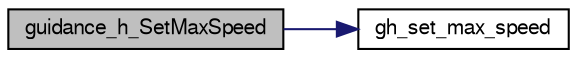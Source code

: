 digraph "guidance_h_SetMaxSpeed"
{
  edge [fontname="FreeSans",fontsize="10",labelfontname="FreeSans",labelfontsize="10"];
  node [fontname="FreeSans",fontsize="10",shape=record];
  rankdir="LR";
  Node1 [label="guidance_h_SetMaxSpeed",height=0.2,width=0.4,color="black", fillcolor="grey75", style="filled", fontcolor="black"];
  Node1 -> Node2 [color="midnightblue",fontsize="10",style="solid",fontname="FreeSans"];
  Node2 [label="gh_set_max_speed",height=0.2,width=0.4,color="black", fillcolor="white", style="filled",URL="$guidance__h__ref_8c.html#ad3454b142df1ca67626c65cc2431bae2",tooltip="Set a new maximum speed for waypoint navigation. "];
}
